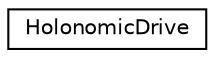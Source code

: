 digraph "Graphical Class Hierarchy"
{
  edge [fontname="Helvetica",fontsize="10",labelfontname="Helvetica",labelfontsize="10"];
  node [fontname="Helvetica",fontsize="10",shape=record];
  rankdir="LR";
  Node1 [label="HolonomicDrive",height=0.2,width=0.4,color="black", fillcolor="white", style="filled",URL="$classHolonomicDrive.html",tooltip="DriveBase for the Holonomic Drive Chassis. "];
}
